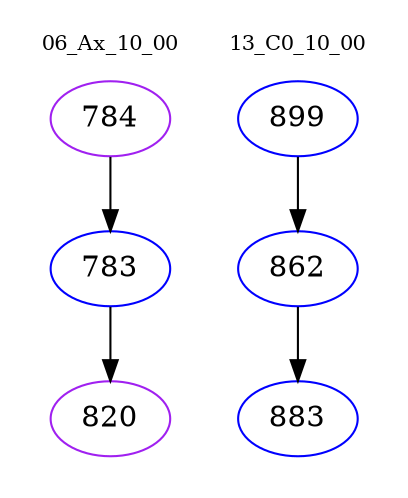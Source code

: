 digraph{
subgraph cluster_0 {
color = white
label = "06_Ax_10_00";
fontsize=10;
T0_784 [label="784", color="purple"]
T0_784 -> T0_783 [color="black"]
T0_783 [label="783", color="blue"]
T0_783 -> T0_820 [color="black"]
T0_820 [label="820", color="purple"]
}
subgraph cluster_1 {
color = white
label = "13_C0_10_00";
fontsize=10;
T1_899 [label="899", color="blue"]
T1_899 -> T1_862 [color="black"]
T1_862 [label="862", color="blue"]
T1_862 -> T1_883 [color="black"]
T1_883 [label="883", color="blue"]
}
}
